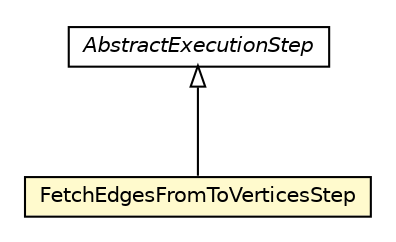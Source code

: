 #!/usr/local/bin/dot
#
# Class diagram 
# Generated by UMLGraph version R5_6-24-gf6e263 (http://www.umlgraph.org/)
#

digraph G {
	edge [fontname="Helvetica",fontsize=10,labelfontname="Helvetica",labelfontsize=10];
	node [fontname="Helvetica",fontsize=10,shape=plaintext];
	nodesep=0.25;
	ranksep=0.5;
	// com.orientechnologies.orient.core.sql.executor.AbstractExecutionStep
	c961849 [label=<<table title="com.orientechnologies.orient.core.sql.executor.AbstractExecutionStep" border="0" cellborder="1" cellspacing="0" cellpadding="2" port="p" href="./AbstractExecutionStep.html">
		<tr><td><table border="0" cellspacing="0" cellpadding="1">
<tr><td align="center" balign="center"><font face="Helvetica-Oblique"> AbstractExecutionStep </font></td></tr>
		</table></td></tr>
		</table>>, URL="./AbstractExecutionStep.html", fontname="Helvetica", fontcolor="black", fontsize=10.0];
	// com.orientechnologies.orient.core.sql.executor.FetchEdgesFromToVerticesStep
	c961876 [label=<<table title="com.orientechnologies.orient.core.sql.executor.FetchEdgesFromToVerticesStep" border="0" cellborder="1" cellspacing="0" cellpadding="2" port="p" bgcolor="lemonChiffon" href="./FetchEdgesFromToVerticesStep.html">
		<tr><td><table border="0" cellspacing="0" cellpadding="1">
<tr><td align="center" balign="center"> FetchEdgesFromToVerticesStep </td></tr>
		</table></td></tr>
		</table>>, URL="./FetchEdgesFromToVerticesStep.html", fontname="Helvetica", fontcolor="black", fontsize=10.0];
	//com.orientechnologies.orient.core.sql.executor.FetchEdgesFromToVerticesStep extends com.orientechnologies.orient.core.sql.executor.AbstractExecutionStep
	c961849:p -> c961876:p [dir=back,arrowtail=empty];
}

